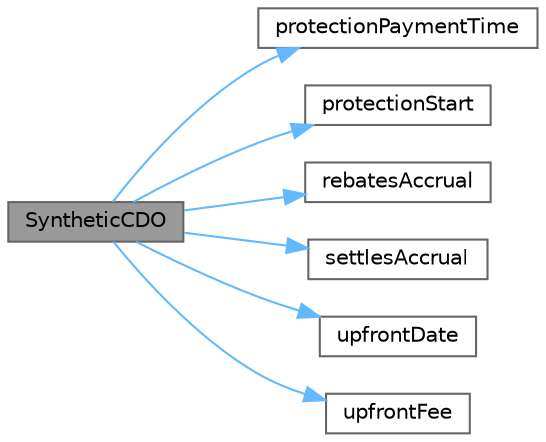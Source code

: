 digraph "SyntheticCDO"
{
 // INTERACTIVE_SVG=YES
 // LATEX_PDF_SIZE
  bgcolor="transparent";
  edge [fontname=Helvetica,fontsize=10,labelfontname=Helvetica,labelfontsize=10];
  node [fontname=Helvetica,fontsize=10,shape=box,height=0.2,width=0.4];
  rankdir="LR";
  Node1 [label="SyntheticCDO",height=0.2,width=0.4,color="gray40", fillcolor="grey60", style="filled", fontcolor="black",tooltip=" "];
  Node1 -> Node2 [color="steelblue1",style="solid"];
  Node2 [label="protectionPaymentTime",height=0.2,width=0.4,color="grey40", fillcolor="white", style="filled",URL="$classore_1_1data_1_1_synthetic_c_d_o.html#aab7e63bacb0efab1a406e2a238f28db6",tooltip=" "];
  Node1 -> Node3 [color="steelblue1",style="solid"];
  Node3 [label="protectionStart",height=0.2,width=0.4,color="grey40", fillcolor="white", style="filled",URL="$classore_1_1data_1_1_synthetic_c_d_o.html#a2e1cd6686334d0dc05c1ba83d67ee091",tooltip=" "];
  Node1 -> Node4 [color="steelblue1",style="solid"];
  Node4 [label="rebatesAccrual",height=0.2,width=0.4,color="grey40", fillcolor="white", style="filled",URL="$classore_1_1data_1_1_synthetic_c_d_o.html#afc585174fce22050e1d4e8b721fa675c",tooltip=" "];
  Node1 -> Node5 [color="steelblue1",style="solid"];
  Node5 [label="settlesAccrual",height=0.2,width=0.4,color="grey40", fillcolor="white", style="filled",URL="$classore_1_1data_1_1_synthetic_c_d_o.html#a9b0aa3c9c0d9b83219b5df9a9ba01ce4",tooltip=" "];
  Node1 -> Node6 [color="steelblue1",style="solid"];
  Node6 [label="upfrontDate",height=0.2,width=0.4,color="grey40", fillcolor="white", style="filled",URL="$classore_1_1data_1_1_synthetic_c_d_o.html#a2611f8dadfd888d07daa4ca646377cc7",tooltip=" "];
  Node1 -> Node7 [color="steelblue1",style="solid"];
  Node7 [label="upfrontFee",height=0.2,width=0.4,color="grey40", fillcolor="white", style="filled",URL="$classore_1_1data_1_1_synthetic_c_d_o.html#accd0bc4b85656df56b502fe9533074c2",tooltip=" "];
}
